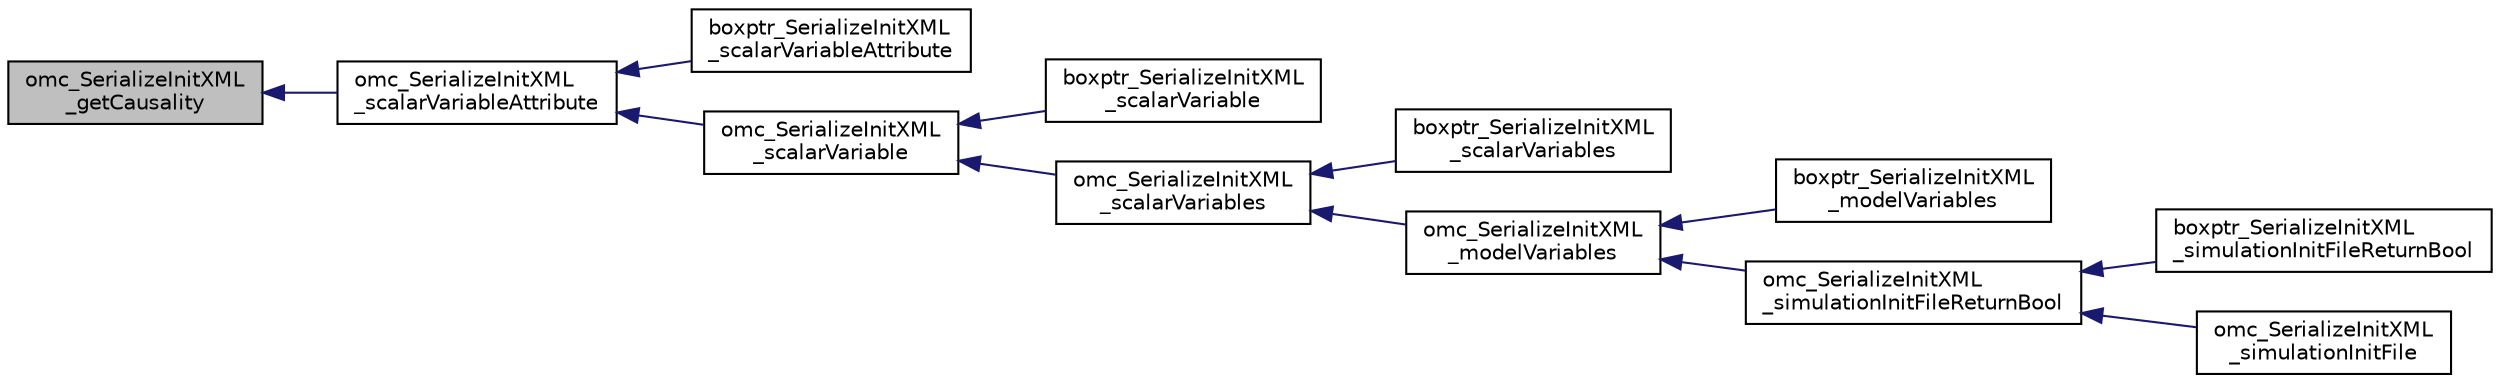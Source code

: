 digraph "omc_SerializeInitXML_getCausality"
{
  edge [fontname="Helvetica",fontsize="10",labelfontname="Helvetica",labelfontsize="10"];
  node [fontname="Helvetica",fontsize="10",shape=record];
  rankdir="LR";
  Node1438 [label="omc_SerializeInitXML\l_getCausality",height=0.2,width=0.4,color="black", fillcolor="grey75", style="filled", fontcolor="black"];
  Node1438 -> Node1439 [dir="back",color="midnightblue",fontsize="10",style="solid",fontname="Helvetica"];
  Node1439 [label="omc_SerializeInitXML\l_scalarVariableAttribute",height=0.2,width=0.4,color="black", fillcolor="white", style="filled",URL="$d1/d5c/_serialize_init_x_m_l_8c.html#a45df886a4758e5b98935a92029afb602"];
  Node1439 -> Node1440 [dir="back",color="midnightblue",fontsize="10",style="solid",fontname="Helvetica"];
  Node1440 [label="boxptr_SerializeInitXML\l_scalarVariableAttribute",height=0.2,width=0.4,color="black", fillcolor="white", style="filled",URL="$d1/d5c/_serialize_init_x_m_l_8c.html#a545e639c75bc3a24e39a41ada9b67f30"];
  Node1439 -> Node1441 [dir="back",color="midnightblue",fontsize="10",style="solid",fontname="Helvetica"];
  Node1441 [label="omc_SerializeInitXML\l_scalarVariable",height=0.2,width=0.4,color="black", fillcolor="white", style="filled",URL="$d1/d5c/_serialize_init_x_m_l_8c.html#a541648f6e1684f2ce20940b930ac0fe4"];
  Node1441 -> Node1442 [dir="back",color="midnightblue",fontsize="10",style="solid",fontname="Helvetica"];
  Node1442 [label="boxptr_SerializeInitXML\l_scalarVariable",height=0.2,width=0.4,color="black", fillcolor="white", style="filled",URL="$d1/d5c/_serialize_init_x_m_l_8c.html#a7002156d37fac7fcd68712fa48c844bf"];
  Node1441 -> Node1443 [dir="back",color="midnightblue",fontsize="10",style="solid",fontname="Helvetica"];
  Node1443 [label="omc_SerializeInitXML\l_scalarVariables",height=0.2,width=0.4,color="black", fillcolor="white", style="filled",URL="$d1/d5c/_serialize_init_x_m_l_8c.html#a1e6b9cbbd0e19590572854c4b1cf2408"];
  Node1443 -> Node1444 [dir="back",color="midnightblue",fontsize="10",style="solid",fontname="Helvetica"];
  Node1444 [label="boxptr_SerializeInitXML\l_scalarVariables",height=0.2,width=0.4,color="black", fillcolor="white", style="filled",URL="$d1/d5c/_serialize_init_x_m_l_8c.html#aadb1c6eccd1f85895ca487c554279654"];
  Node1443 -> Node1445 [dir="back",color="midnightblue",fontsize="10",style="solid",fontname="Helvetica"];
  Node1445 [label="omc_SerializeInitXML\l_modelVariables",height=0.2,width=0.4,color="black", fillcolor="white", style="filled",URL="$d1/d5c/_serialize_init_x_m_l_8c.html#a56f86c60d2eb258c2e0c724542e925a4"];
  Node1445 -> Node1446 [dir="back",color="midnightblue",fontsize="10",style="solid",fontname="Helvetica"];
  Node1446 [label="boxptr_SerializeInitXML\l_modelVariables",height=0.2,width=0.4,color="black", fillcolor="white", style="filled",URL="$d1/d5c/_serialize_init_x_m_l_8c.html#a31c0c6b3d597b2ae3d7e0ccc43e23e83"];
  Node1445 -> Node1447 [dir="back",color="midnightblue",fontsize="10",style="solid",fontname="Helvetica"];
  Node1447 [label="omc_SerializeInitXML\l_simulationInitFileReturnBool",height=0.2,width=0.4,color="black", fillcolor="white", style="filled",URL="$d9/daa/_serialize_init_x_m_l_8h.html#aed63afa685eca6c4c49d2a0dc143d89a"];
  Node1447 -> Node1448 [dir="back",color="midnightblue",fontsize="10",style="solid",fontname="Helvetica"];
  Node1448 [label="boxptr_SerializeInitXML\l_simulationInitFileReturnBool",height=0.2,width=0.4,color="black", fillcolor="white", style="filled",URL="$d9/daa/_serialize_init_x_m_l_8h.html#ad27befc2b062eb54e51c4239f0dcc6ad"];
  Node1447 -> Node1449 [dir="back",color="midnightblue",fontsize="10",style="solid",fontname="Helvetica"];
  Node1449 [label="omc_SerializeInitXML\l_simulationInitFile",height=0.2,width=0.4,color="black", fillcolor="white", style="filled",URL="$d9/daa/_serialize_init_x_m_l_8h.html#aec76466049211bae482ca0b1d35a2f29"];
}
